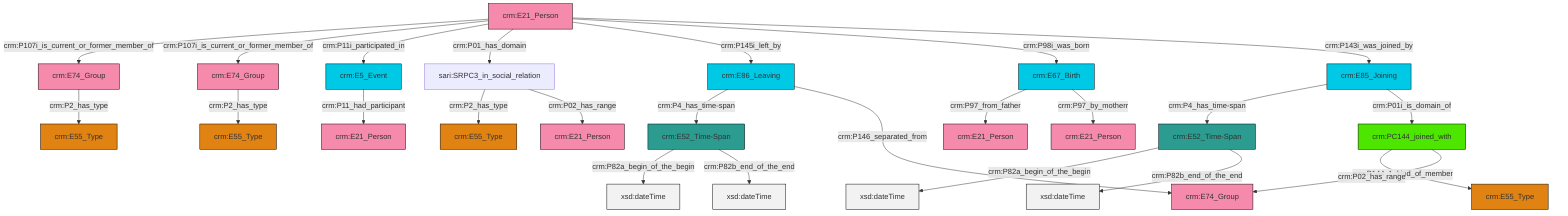 graph TD
classDef Literal fill:#f2f2f2,stroke:#000000;
classDef CRM_Entity fill:#FFFFFF,stroke:#000000;
classDef Temporal_Entity fill:#00C9E6, stroke:#000000;
classDef Type fill:#E18312, stroke:#000000;
classDef Time-Span fill:#2C9C91, stroke:#000000;
classDef Appellation fill:#FFEB7F, stroke:#000000;
classDef Place fill:#008836, stroke:#000000;
classDef Persistent_Item fill:#B266B2, stroke:#000000;
classDef Conceptual_Object fill:#FFD700, stroke:#000000;
classDef Physical_Thing fill:#D2B48C, stroke:#000000;
classDef Actor fill:#f58aad, stroke:#000000;
classDef PC_Classes fill:#4ce600, stroke:#000000;
classDef Multi fill:#cccccc,stroke:#000000;

2["crm:E52_Time-Span"]:::Time-Span -->|crm:P82a_begin_of_the_begin| 3[xsd:dateTime]:::Literal
6["sari:SRPC3_in_social_relation"]:::Default -->|crm:P2_has_type| 7["crm:E55_Type"]:::Type
8["crm:E52_Time-Span"]:::Time-Span -->|crm:P82a_begin_of_the_begin| 9[xsd:dateTime]:::Literal
10["crm:E85_Joining"]:::Temporal_Entity -->|crm:P4_has_time-span| 2["crm:E52_Time-Span"]:::Time-Span
0["crm:E21_Person"]:::Actor -->|crm:P107i_is_current_or_former_member_of| 11["crm:E74_Group"]:::Actor
2["crm:E52_Time-Span"]:::Time-Span -->|crm:P82b_end_of_the_end| 18[xsd:dateTime]:::Literal
20["crm:E67_Birth"]:::Temporal_Entity -->|crm:P97_from_father| 13["crm:E21_Person"]:::Actor
0["crm:E21_Person"]:::Actor -->|crm:P107i_is_current_or_former_member_of| 16["crm:E74_Group"]:::Actor
23["crm:E86_Leaving"]:::Temporal_Entity -->|crm:P4_has_time-span| 8["crm:E52_Time-Span"]:::Time-Span
16["crm:E74_Group"]:::Actor -->|crm:P2_has_type| 24["crm:E55_Type"]:::Type
21["crm:PC144_joined_with"]:::PC_Classes -->|crm:P144_1_kind_of_member| 26["crm:E55_Type"]:::Type
6["sari:SRPC3_in_social_relation"]:::Default -->|crm:P02_has_range| 27["crm:E21_Person"]:::Actor
0["crm:E21_Person"]:::Actor -->|crm:P11i_participated_in| 29["crm:E5_Event"]:::Temporal_Entity
0["crm:E21_Person"]:::Actor -->|crm:P01_has_domain| 6["sari:SRPC3_in_social_relation"]:::Default
8["crm:E52_Time-Span"]:::Time-Span -->|crm:P82b_end_of_the_end| 30[xsd:dateTime]:::Literal
20["crm:E67_Birth"]:::Temporal_Entity -->|crm:P97_by_motherr| 31["crm:E21_Person"]:::Actor
10["crm:E85_Joining"]:::Temporal_Entity -->|crm:P01i_is_domain_of| 21["crm:PC144_joined_with"]:::PC_Classes
0["crm:E21_Person"]:::Actor -->|crm:P145i_left_by| 23["crm:E86_Leaving"]:::Temporal_Entity
11["crm:E74_Group"]:::Actor -->|crm:P2_has_type| 38["crm:E55_Type"]:::Type
21["crm:PC144_joined_with"]:::PC_Classes -->|crm:P02_has_range| 41["crm:E74_Group"]:::Actor
29["crm:E5_Event"]:::Temporal_Entity -->|crm:P11_had_participant| 4["crm:E21_Person"]:::Actor
23["crm:E86_Leaving"]:::Temporal_Entity -->|crm:P146_separated_from| 41["crm:E74_Group"]:::Actor
0["crm:E21_Person"]:::Actor -->|crm:P98i_was_born| 20["crm:E67_Birth"]:::Temporal_Entity
0["crm:E21_Person"]:::Actor -->|crm:P143i_was_joined_by| 10["crm:E85_Joining"]:::Temporal_Entity